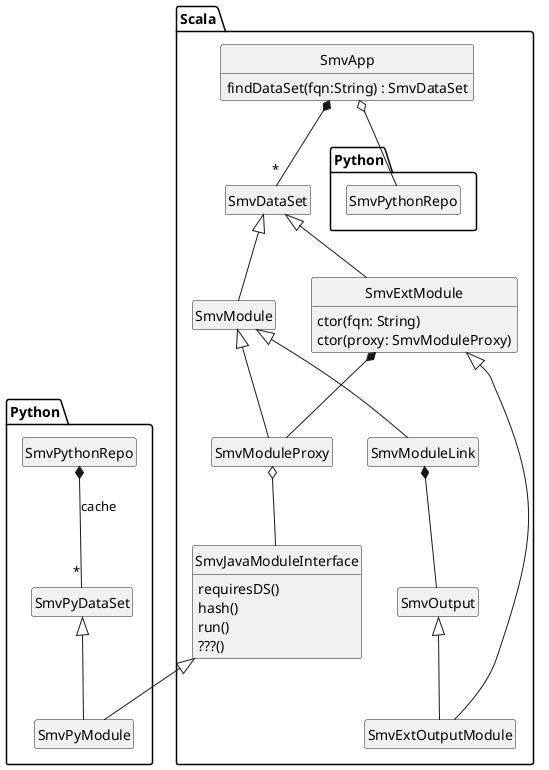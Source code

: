@startuml

hide empty methods
hide empty fields
hide circle

package Scala {
  class SmvApp {
    findDataSet(fqn:String) : SmvDataSet
  }
  class SmvOutput
  class SmvDataSet
  class Scala.SmvJavaModuleInterface {
    requiresDS()
    hash()
    run()
    ???()
  }

  SmvApp o-- Python.SmvPythonRepo
  SmvApp *-- "*" SmvDataSet

  class SmvModuleLink extends SmvModule
  SmvModuleLink *-- SmvOutput

  class SmvModule extends SmvDataSet

  class SmvModuleProxy extends SmvModule
  SmvModuleProxy o-- Scala.SmvJavaModuleInterface

  class SmvExtModule extends SmvDataSet {
    ctor(fqn: String)
    ctor(proxy: SmvModuleProxy)
  }
  SmvExtModule *-- SmvModuleProxy

  class SmvExtOutputModule extends SmvExtModule
  SmvExtOutputModule -U-|> SmvOutput
}

package Python {
  class SmvPythonRepo
  class SmvPyDataSet
  class SmvPyModule extends Scala.SmvJavaModuleInterface
  SmvPyModule -U-|> SmvPyDataSet

  SmvPythonRepo *-- "*" SmvPyDataSet : "cache"
}

@enduml
